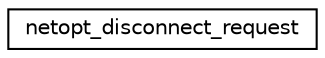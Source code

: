 digraph "Graphical Class Hierarchy"
{
 // LATEX_PDF_SIZE
  edge [fontname="Helvetica",fontsize="10",labelfontname="Helvetica",labelfontsize="10"];
  node [fontname="Helvetica",fontsize="10",shape=record];
  rankdir="LR";
  Node0 [label="netopt_disconnect_request",height=0.2,width=0.4,color="black", fillcolor="white", style="filled",URL="$structnetopt__disconnect__request.html",tooltip="Basic network disconnect request."];
}
